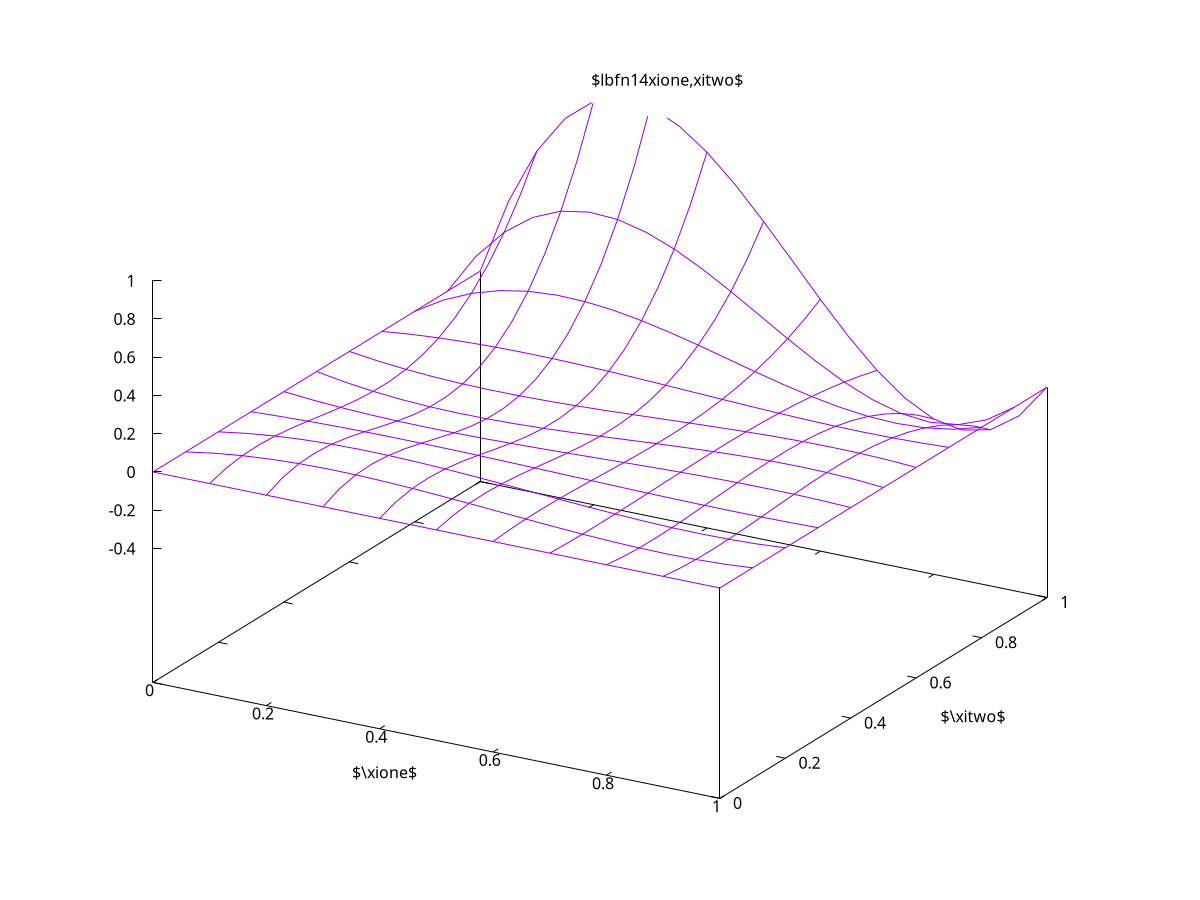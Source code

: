 #set title "Bicubic Lagrange basis functions"
set nokey
set samples 21
set isosample 11
set xlabel "$\\xione$"
set ylabel "$\\xitwo$"
set label 14 "$\\lbfn{14}{\\xione,\\xitwo}$" at 0.33, 1.00, 1.20 centre
#set xtics  0.00,0.25,1
#set ytics -0.25,0.25,1
psi14(x,y)= (9.0/4.0)*x*(3.0*x-2.0)*(x-1.0)*y*(3.0*y-1.0)*(3.0*y-2.0)
set xrange [0:1]
set yrange [0:1]
set zrange [-0.4:1]
splot psi14(x,y)

 
